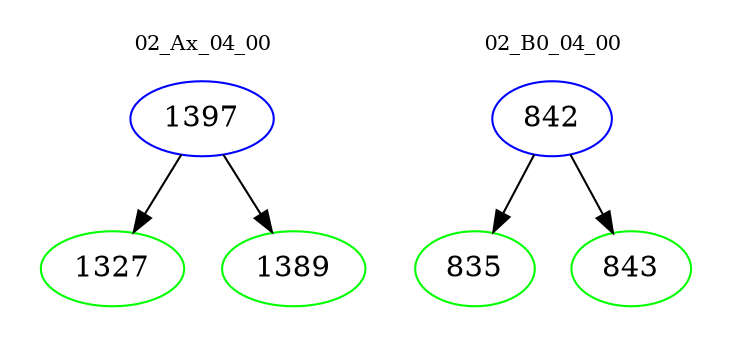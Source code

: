 digraph{
subgraph cluster_0 {
color = white
label = "02_Ax_04_00";
fontsize=10;
T0_1397 [label="1397", color="blue"]
T0_1397 -> T0_1327 [color="black"]
T0_1327 [label="1327", color="green"]
T0_1397 -> T0_1389 [color="black"]
T0_1389 [label="1389", color="green"]
}
subgraph cluster_1 {
color = white
label = "02_B0_04_00";
fontsize=10;
T1_842 [label="842", color="blue"]
T1_842 -> T1_835 [color="black"]
T1_835 [label="835", color="green"]
T1_842 -> T1_843 [color="black"]
T1_843 [label="843", color="green"]
}
}
